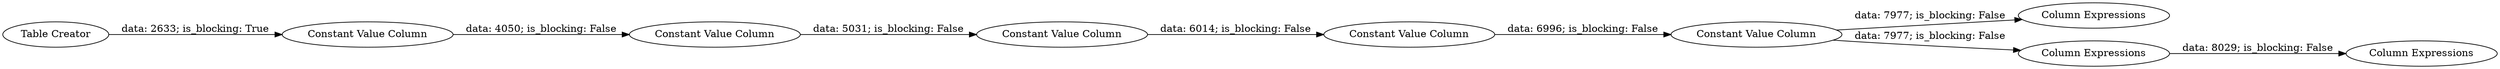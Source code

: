 digraph {
	"-6148049319353859755_5" [label="Constant Value Column"]
	"-6148049319353859755_14" [label="Constant Value Column"]
	"-6148049319353859755_16" [label="Column Expressions"]
	"-6148049319353859755_1" [label="Table Creator"]
	"-6148049319353859755_17" [label="Column Expressions"]
	"-6148049319353859755_3" [label="Constant Value Column"]
	"-6148049319353859755_4" [label="Constant Value Column"]
	"-6148049319353859755_6" [label="Constant Value Column"]
	"-6148049319353859755_15" [label="Column Expressions"]
	"-6148049319353859755_6" -> "-6148049319353859755_15" [label="data: 7977; is_blocking: False"]
	"-6148049319353859755_4" -> "-6148049319353859755_5" [label="data: 6014; is_blocking: False"]
	"-6148049319353859755_5" -> "-6148049319353859755_6" [label="data: 6996; is_blocking: False"]
	"-6148049319353859755_15" -> "-6148049319353859755_16" [label="data: 8029; is_blocking: False"]
	"-6148049319353859755_1" -> "-6148049319353859755_14" [label="data: 2633; is_blocking: True"]
	"-6148049319353859755_3" -> "-6148049319353859755_4" [label="data: 5031; is_blocking: False"]
	"-6148049319353859755_6" -> "-6148049319353859755_17" [label="data: 7977; is_blocking: False"]
	"-6148049319353859755_14" -> "-6148049319353859755_3" [label="data: 4050; is_blocking: False"]
	rankdir=LR
}
